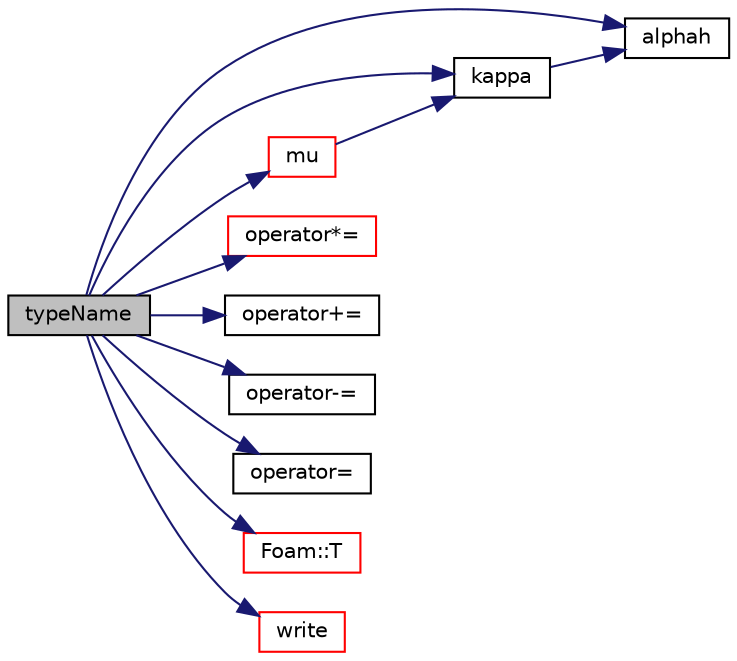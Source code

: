 digraph "typeName"
{
  bgcolor="transparent";
  edge [fontname="Helvetica",fontsize="10",labelfontname="Helvetica",labelfontsize="10"];
  node [fontname="Helvetica",fontsize="10",shape=record];
  rankdir="LR";
  Node1 [label="typeName",height=0.2,width=0.4,color="black", fillcolor="grey75", style="filled", fontcolor="black"];
  Node1 -> Node2 [color="midnightblue",fontsize="10",style="solid",fontname="Helvetica"];
  Node2 [label="alphah",height=0.2,width=0.4,color="black",URL="$a02600.html#ac520da3d109a3f8a049034c3c1624274",tooltip="Thermal diffusivity of enthalpy [kg/ms]. "];
  Node1 -> Node3 [color="midnightblue",fontsize="10",style="solid",fontname="Helvetica"];
  Node3 [label="kappa",height=0.2,width=0.4,color="black",URL="$a02600.html#ade885edc7c55d70ee36aebd5b3d666e9",tooltip="Thermal conductivity [W/mK]. "];
  Node3 -> Node2 [color="midnightblue",fontsize="10",style="solid",fontname="Helvetica"];
  Node1 -> Node4 [color="midnightblue",fontsize="10",style="solid",fontname="Helvetica"];
  Node4 [label="mu",height=0.2,width=0.4,color="red",URL="$a02600.html#a3c16ef506b3fb252e4c766a055c6459b",tooltip="Dynamic viscosity [kg/ms]. "];
  Node4 -> Node3 [color="midnightblue",fontsize="10",style="solid",fontname="Helvetica"];
  Node1 -> Node5 [color="midnightblue",fontsize="10",style="solid",fontname="Helvetica"];
  Node5 [label="operator*=",height=0.2,width=0.4,color="red",URL="$a02600.html#aef726b4d6a3f9ec2cfe3b98f714a1427"];
  Node1 -> Node6 [color="midnightblue",fontsize="10",style="solid",fontname="Helvetica"];
  Node6 [label="operator+=",height=0.2,width=0.4,color="black",URL="$a02600.html#aef4cc2ee9d885c9556d50ca6f7e10627"];
  Node1 -> Node7 [color="midnightblue",fontsize="10",style="solid",fontname="Helvetica"];
  Node7 [label="operator-=",height=0.2,width=0.4,color="black",URL="$a02600.html#a0f1f894d7ed9b99ed87783ea9aef581e"];
  Node1 -> Node8 [color="midnightblue",fontsize="10",style="solid",fontname="Helvetica"];
  Node8 [label="operator=",height=0.2,width=0.4,color="black",URL="$a02600.html#aa2032ad0f10d8433b7510e1a62daa471"];
  Node1 -> Node9 [color="midnightblue",fontsize="10",style="solid",fontname="Helvetica"];
  Node9 [label="Foam::T",height=0.2,width=0.4,color="red",URL="$a10909.html#ae57fda0abb14bb0944947c463c6e09d4"];
  Node1 -> Node10 [color="midnightblue",fontsize="10",style="solid",fontname="Helvetica"];
  Node10 [label="write",height=0.2,width=0.4,color="red",URL="$a02600.html#a4bc86b48333705e13add9de0db8eebd3",tooltip="Write to Ostream. "];
}
